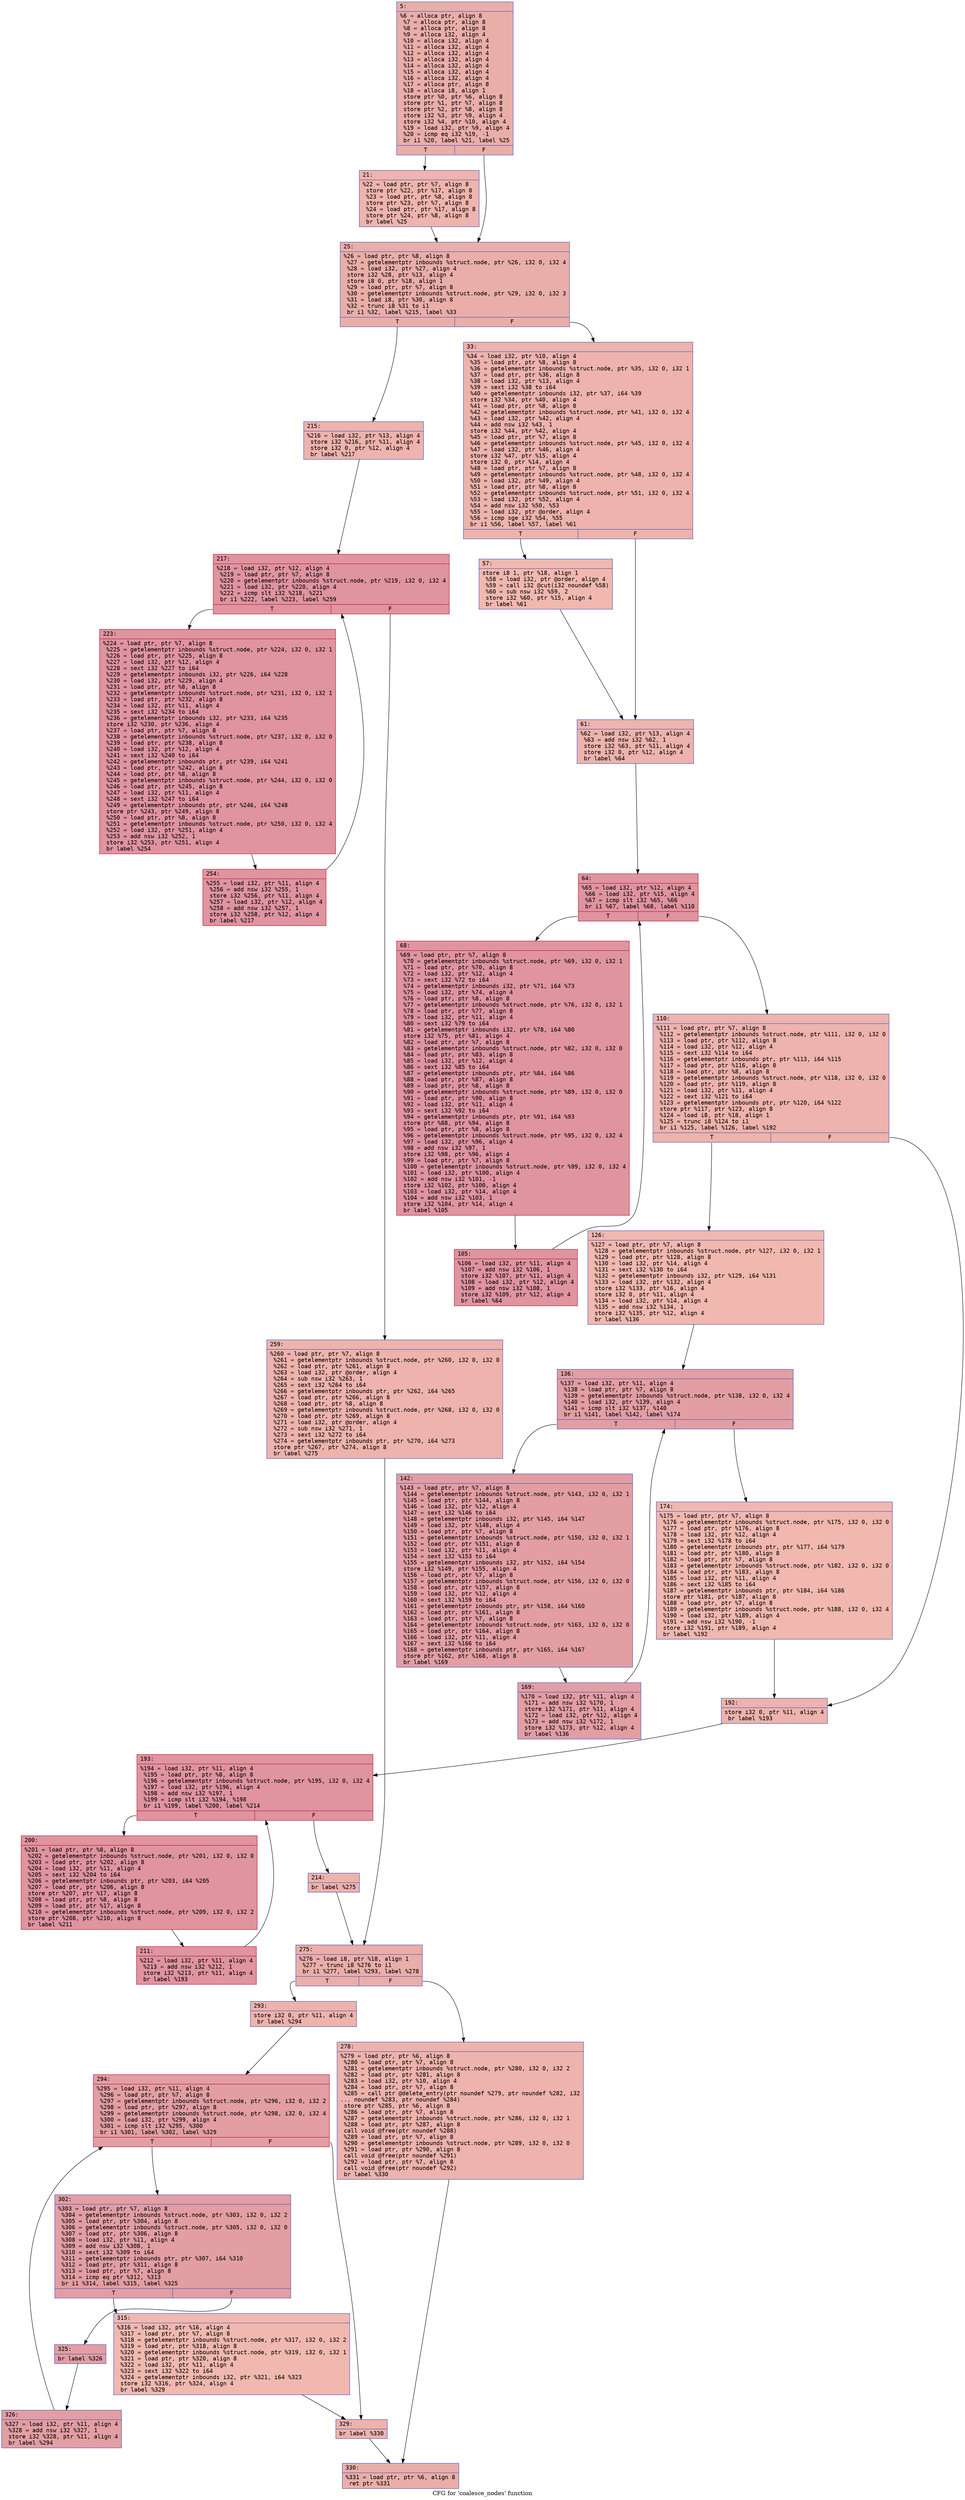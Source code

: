 digraph "CFG for 'coalesce_nodes' function" {
	label="CFG for 'coalesce_nodes' function";

	Node0x600002024730 [shape=record,color="#3d50c3ff", style=filled, fillcolor="#d0473d70" fontname="Courier",label="{5:\l|  %6 = alloca ptr, align 8\l  %7 = alloca ptr, align 8\l  %8 = alloca ptr, align 8\l  %9 = alloca i32, align 4\l  %10 = alloca i32, align 4\l  %11 = alloca i32, align 4\l  %12 = alloca i32, align 4\l  %13 = alloca i32, align 4\l  %14 = alloca i32, align 4\l  %15 = alloca i32, align 4\l  %16 = alloca i32, align 4\l  %17 = alloca ptr, align 8\l  %18 = alloca i8, align 1\l  store ptr %0, ptr %6, align 8\l  store ptr %1, ptr %7, align 8\l  store ptr %2, ptr %8, align 8\l  store i32 %3, ptr %9, align 4\l  store i32 %4, ptr %10, align 4\l  %19 = load i32, ptr %9, align 4\l  %20 = icmp eq i32 %19, -1\l  br i1 %20, label %21, label %25\l|{<s0>T|<s1>F}}"];
	Node0x600002024730:s0 -> Node0x600002024780[tooltip="5 -> 21\nProbability 37.50%" ];
	Node0x600002024730:s1 -> Node0x6000020247d0[tooltip="5 -> 25\nProbability 62.50%" ];
	Node0x600002024780 [shape=record,color="#3d50c3ff", style=filled, fillcolor="#d8564670" fontname="Courier",label="{21:\l|  %22 = load ptr, ptr %7, align 8\l  store ptr %22, ptr %17, align 8\l  %23 = load ptr, ptr %8, align 8\l  store ptr %23, ptr %7, align 8\l  %24 = load ptr, ptr %17, align 8\l  store ptr %24, ptr %8, align 8\l  br label %25\l}"];
	Node0x600002024780 -> Node0x6000020247d0[tooltip="21 -> 25\nProbability 100.00%" ];
	Node0x6000020247d0 [shape=record,color="#3d50c3ff", style=filled, fillcolor="#d0473d70" fontname="Courier",label="{25:\l|  %26 = load ptr, ptr %8, align 8\l  %27 = getelementptr inbounds %struct.node, ptr %26, i32 0, i32 4\l  %28 = load i32, ptr %27, align 4\l  store i32 %28, ptr %13, align 4\l  store i8 0, ptr %18, align 1\l  %29 = load ptr, ptr %7, align 8\l  %30 = getelementptr inbounds %struct.node, ptr %29, i32 0, i32 3\l  %31 = load i8, ptr %30, align 8\l  %32 = trunc i8 %31 to i1\l  br i1 %32, label %215, label %33\l|{<s0>T|<s1>F}}"];
	Node0x6000020247d0:s0 -> Node0x600002024d70[tooltip="25 -> 215\nProbability 50.00%" ];
	Node0x6000020247d0:s1 -> Node0x600002024820[tooltip="25 -> 33\nProbability 50.00%" ];
	Node0x600002024820 [shape=record,color="#3d50c3ff", style=filled, fillcolor="#d6524470" fontname="Courier",label="{33:\l|  %34 = load i32, ptr %10, align 4\l  %35 = load ptr, ptr %8, align 8\l  %36 = getelementptr inbounds %struct.node, ptr %35, i32 0, i32 1\l  %37 = load ptr, ptr %36, align 8\l  %38 = load i32, ptr %13, align 4\l  %39 = sext i32 %38 to i64\l  %40 = getelementptr inbounds i32, ptr %37, i64 %39\l  store i32 %34, ptr %40, align 4\l  %41 = load ptr, ptr %8, align 8\l  %42 = getelementptr inbounds %struct.node, ptr %41, i32 0, i32 4\l  %43 = load i32, ptr %42, align 4\l  %44 = add nsw i32 %43, 1\l  store i32 %44, ptr %42, align 4\l  %45 = load ptr, ptr %7, align 8\l  %46 = getelementptr inbounds %struct.node, ptr %45, i32 0, i32 4\l  %47 = load i32, ptr %46, align 4\l  store i32 %47, ptr %15, align 4\l  store i32 0, ptr %14, align 4\l  %48 = load ptr, ptr %7, align 8\l  %49 = getelementptr inbounds %struct.node, ptr %48, i32 0, i32 4\l  %50 = load i32, ptr %49, align 4\l  %51 = load ptr, ptr %8, align 8\l  %52 = getelementptr inbounds %struct.node, ptr %51, i32 0, i32 4\l  %53 = load i32, ptr %52, align 4\l  %54 = add nsw i32 %50, %53\l  %55 = load i32, ptr @order, align 4\l  %56 = icmp sge i32 %54, %55\l  br i1 %56, label %57, label %61\l|{<s0>T|<s1>F}}"];
	Node0x600002024820:s0 -> Node0x600002024870[tooltip="33 -> 57\nProbability 50.00%" ];
	Node0x600002024820:s1 -> Node0x6000020248c0[tooltip="33 -> 61\nProbability 50.00%" ];
	Node0x600002024870 [shape=record,color="#3d50c3ff", style=filled, fillcolor="#dc5d4a70" fontname="Courier",label="{57:\l|  store i8 1, ptr %18, align 1\l  %58 = load i32, ptr @order, align 4\l  %59 = call i32 @cut(i32 noundef %58)\l  %60 = sub nsw i32 %59, 2\l  store i32 %60, ptr %15, align 4\l  br label %61\l}"];
	Node0x600002024870 -> Node0x6000020248c0[tooltip="57 -> 61\nProbability 100.00%" ];
	Node0x6000020248c0 [shape=record,color="#3d50c3ff", style=filled, fillcolor="#d6524470" fontname="Courier",label="{61:\l|  %62 = load i32, ptr %13, align 4\l  %63 = add nsw i32 %62, 1\l  store i32 %63, ptr %11, align 4\l  store i32 0, ptr %12, align 4\l  br label %64\l}"];
	Node0x6000020248c0 -> Node0x600002024910[tooltip="61 -> 64\nProbability 100.00%" ];
	Node0x600002024910 [shape=record,color="#b70d28ff", style=filled, fillcolor="#b70d2870" fontname="Courier",label="{64:\l|  %65 = load i32, ptr %12, align 4\l  %66 = load i32, ptr %15, align 4\l  %67 = icmp slt i32 %65, %66\l  br i1 %67, label %68, label %110\l|{<s0>T|<s1>F}}"];
	Node0x600002024910:s0 -> Node0x600002024960[tooltip="64 -> 68\nProbability 96.88%" ];
	Node0x600002024910:s1 -> Node0x600002024a00[tooltip="64 -> 110\nProbability 3.12%" ];
	Node0x600002024960 [shape=record,color="#b70d28ff", style=filled, fillcolor="#b70d2870" fontname="Courier",label="{68:\l|  %69 = load ptr, ptr %7, align 8\l  %70 = getelementptr inbounds %struct.node, ptr %69, i32 0, i32 1\l  %71 = load ptr, ptr %70, align 8\l  %72 = load i32, ptr %12, align 4\l  %73 = sext i32 %72 to i64\l  %74 = getelementptr inbounds i32, ptr %71, i64 %73\l  %75 = load i32, ptr %74, align 4\l  %76 = load ptr, ptr %8, align 8\l  %77 = getelementptr inbounds %struct.node, ptr %76, i32 0, i32 1\l  %78 = load ptr, ptr %77, align 8\l  %79 = load i32, ptr %11, align 4\l  %80 = sext i32 %79 to i64\l  %81 = getelementptr inbounds i32, ptr %78, i64 %80\l  store i32 %75, ptr %81, align 4\l  %82 = load ptr, ptr %7, align 8\l  %83 = getelementptr inbounds %struct.node, ptr %82, i32 0, i32 0\l  %84 = load ptr, ptr %83, align 8\l  %85 = load i32, ptr %12, align 4\l  %86 = sext i32 %85 to i64\l  %87 = getelementptr inbounds ptr, ptr %84, i64 %86\l  %88 = load ptr, ptr %87, align 8\l  %89 = load ptr, ptr %8, align 8\l  %90 = getelementptr inbounds %struct.node, ptr %89, i32 0, i32 0\l  %91 = load ptr, ptr %90, align 8\l  %92 = load i32, ptr %11, align 4\l  %93 = sext i32 %92 to i64\l  %94 = getelementptr inbounds ptr, ptr %91, i64 %93\l  store ptr %88, ptr %94, align 8\l  %95 = load ptr, ptr %8, align 8\l  %96 = getelementptr inbounds %struct.node, ptr %95, i32 0, i32 4\l  %97 = load i32, ptr %96, align 4\l  %98 = add nsw i32 %97, 1\l  store i32 %98, ptr %96, align 4\l  %99 = load ptr, ptr %7, align 8\l  %100 = getelementptr inbounds %struct.node, ptr %99, i32 0, i32 4\l  %101 = load i32, ptr %100, align 4\l  %102 = add nsw i32 %101, -1\l  store i32 %102, ptr %100, align 4\l  %103 = load i32, ptr %14, align 4\l  %104 = add nsw i32 %103, 1\l  store i32 %104, ptr %14, align 4\l  br label %105\l}"];
	Node0x600002024960 -> Node0x6000020249b0[tooltip="68 -> 105\nProbability 100.00%" ];
	Node0x6000020249b0 [shape=record,color="#b70d28ff", style=filled, fillcolor="#b70d2870" fontname="Courier",label="{105:\l|  %106 = load i32, ptr %11, align 4\l  %107 = add nsw i32 %106, 1\l  store i32 %107, ptr %11, align 4\l  %108 = load i32, ptr %12, align 4\l  %109 = add nsw i32 %108, 1\l  store i32 %109, ptr %12, align 4\l  br label %64\l}"];
	Node0x6000020249b0 -> Node0x600002024910[tooltip="105 -> 64\nProbability 100.00%" ];
	Node0x600002024a00 [shape=record,color="#3d50c3ff", style=filled, fillcolor="#d6524470" fontname="Courier",label="{110:\l|  %111 = load ptr, ptr %7, align 8\l  %112 = getelementptr inbounds %struct.node, ptr %111, i32 0, i32 0\l  %113 = load ptr, ptr %112, align 8\l  %114 = load i32, ptr %12, align 4\l  %115 = sext i32 %114 to i64\l  %116 = getelementptr inbounds ptr, ptr %113, i64 %115\l  %117 = load ptr, ptr %116, align 8\l  %118 = load ptr, ptr %8, align 8\l  %119 = getelementptr inbounds %struct.node, ptr %118, i32 0, i32 0\l  %120 = load ptr, ptr %119, align 8\l  %121 = load i32, ptr %11, align 4\l  %122 = sext i32 %121 to i64\l  %123 = getelementptr inbounds ptr, ptr %120, i64 %122\l  store ptr %117, ptr %123, align 8\l  %124 = load i8, ptr %18, align 1\l  %125 = trunc i8 %124 to i1\l  br i1 %125, label %126, label %192\l|{<s0>T|<s1>F}}"];
	Node0x600002024a00:s0 -> Node0x600002024a50[tooltip="110 -> 126\nProbability 50.00%" ];
	Node0x600002024a00:s1 -> Node0x600002024be0[tooltip="110 -> 192\nProbability 50.00%" ];
	Node0x600002024a50 [shape=record,color="#3d50c3ff", style=filled, fillcolor="#dc5d4a70" fontname="Courier",label="{126:\l|  %127 = load ptr, ptr %7, align 8\l  %128 = getelementptr inbounds %struct.node, ptr %127, i32 0, i32 1\l  %129 = load ptr, ptr %128, align 8\l  %130 = load i32, ptr %14, align 4\l  %131 = sext i32 %130 to i64\l  %132 = getelementptr inbounds i32, ptr %129, i64 %131\l  %133 = load i32, ptr %132, align 4\l  store i32 %133, ptr %16, align 4\l  store i32 0, ptr %11, align 4\l  %134 = load i32, ptr %14, align 4\l  %135 = add nsw i32 %134, 1\l  store i32 %135, ptr %12, align 4\l  br label %136\l}"];
	Node0x600002024a50 -> Node0x600002024aa0[tooltip="126 -> 136\nProbability 100.00%" ];
	Node0x600002024aa0 [shape=record,color="#3d50c3ff", style=filled, fillcolor="#be242e70" fontname="Courier",label="{136:\l|  %137 = load i32, ptr %11, align 4\l  %138 = load ptr, ptr %7, align 8\l  %139 = getelementptr inbounds %struct.node, ptr %138, i32 0, i32 4\l  %140 = load i32, ptr %139, align 4\l  %141 = icmp slt i32 %137, %140\l  br i1 %141, label %142, label %174\l|{<s0>T|<s1>F}}"];
	Node0x600002024aa0:s0 -> Node0x600002024af0[tooltip="136 -> 142\nProbability 96.88%" ];
	Node0x600002024aa0:s1 -> Node0x600002024b90[tooltip="136 -> 174\nProbability 3.12%" ];
	Node0x600002024af0 [shape=record,color="#3d50c3ff", style=filled, fillcolor="#be242e70" fontname="Courier",label="{142:\l|  %143 = load ptr, ptr %7, align 8\l  %144 = getelementptr inbounds %struct.node, ptr %143, i32 0, i32 1\l  %145 = load ptr, ptr %144, align 8\l  %146 = load i32, ptr %12, align 4\l  %147 = sext i32 %146 to i64\l  %148 = getelementptr inbounds i32, ptr %145, i64 %147\l  %149 = load i32, ptr %148, align 4\l  %150 = load ptr, ptr %7, align 8\l  %151 = getelementptr inbounds %struct.node, ptr %150, i32 0, i32 1\l  %152 = load ptr, ptr %151, align 8\l  %153 = load i32, ptr %11, align 4\l  %154 = sext i32 %153 to i64\l  %155 = getelementptr inbounds i32, ptr %152, i64 %154\l  store i32 %149, ptr %155, align 4\l  %156 = load ptr, ptr %7, align 8\l  %157 = getelementptr inbounds %struct.node, ptr %156, i32 0, i32 0\l  %158 = load ptr, ptr %157, align 8\l  %159 = load i32, ptr %12, align 4\l  %160 = sext i32 %159 to i64\l  %161 = getelementptr inbounds ptr, ptr %158, i64 %160\l  %162 = load ptr, ptr %161, align 8\l  %163 = load ptr, ptr %7, align 8\l  %164 = getelementptr inbounds %struct.node, ptr %163, i32 0, i32 0\l  %165 = load ptr, ptr %164, align 8\l  %166 = load i32, ptr %11, align 4\l  %167 = sext i32 %166 to i64\l  %168 = getelementptr inbounds ptr, ptr %165, i64 %167\l  store ptr %162, ptr %168, align 8\l  br label %169\l}"];
	Node0x600002024af0 -> Node0x600002024b40[tooltip="142 -> 169\nProbability 100.00%" ];
	Node0x600002024b40 [shape=record,color="#3d50c3ff", style=filled, fillcolor="#be242e70" fontname="Courier",label="{169:\l|  %170 = load i32, ptr %11, align 4\l  %171 = add nsw i32 %170, 1\l  store i32 %171, ptr %11, align 4\l  %172 = load i32, ptr %12, align 4\l  %173 = add nsw i32 %172, 1\l  store i32 %173, ptr %12, align 4\l  br label %136\l}"];
	Node0x600002024b40 -> Node0x600002024aa0[tooltip="169 -> 136\nProbability 100.00%" ];
	Node0x600002024b90 [shape=record,color="#3d50c3ff", style=filled, fillcolor="#dc5d4a70" fontname="Courier",label="{174:\l|  %175 = load ptr, ptr %7, align 8\l  %176 = getelementptr inbounds %struct.node, ptr %175, i32 0, i32 0\l  %177 = load ptr, ptr %176, align 8\l  %178 = load i32, ptr %12, align 4\l  %179 = sext i32 %178 to i64\l  %180 = getelementptr inbounds ptr, ptr %177, i64 %179\l  %181 = load ptr, ptr %180, align 8\l  %182 = load ptr, ptr %7, align 8\l  %183 = getelementptr inbounds %struct.node, ptr %182, i32 0, i32 0\l  %184 = load ptr, ptr %183, align 8\l  %185 = load i32, ptr %11, align 4\l  %186 = sext i32 %185 to i64\l  %187 = getelementptr inbounds ptr, ptr %184, i64 %186\l  store ptr %181, ptr %187, align 8\l  %188 = load ptr, ptr %7, align 8\l  %189 = getelementptr inbounds %struct.node, ptr %188, i32 0, i32 4\l  %190 = load i32, ptr %189, align 4\l  %191 = add nsw i32 %190, -1\l  store i32 %191, ptr %189, align 4\l  br label %192\l}"];
	Node0x600002024b90 -> Node0x600002024be0[tooltip="174 -> 192\nProbability 100.00%" ];
	Node0x600002024be0 [shape=record,color="#3d50c3ff", style=filled, fillcolor="#d6524470" fontname="Courier",label="{192:\l|  store i32 0, ptr %11, align 4\l  br label %193\l}"];
	Node0x600002024be0 -> Node0x600002024c30[tooltip="192 -> 193\nProbability 100.00%" ];
	Node0x600002024c30 [shape=record,color="#b70d28ff", style=filled, fillcolor="#b70d2870" fontname="Courier",label="{193:\l|  %194 = load i32, ptr %11, align 4\l  %195 = load ptr, ptr %8, align 8\l  %196 = getelementptr inbounds %struct.node, ptr %195, i32 0, i32 4\l  %197 = load i32, ptr %196, align 4\l  %198 = add nsw i32 %197, 1\l  %199 = icmp slt i32 %194, %198\l  br i1 %199, label %200, label %214\l|{<s0>T|<s1>F}}"];
	Node0x600002024c30:s0 -> Node0x600002024c80[tooltip="193 -> 200\nProbability 96.88%" ];
	Node0x600002024c30:s1 -> Node0x600002024d20[tooltip="193 -> 214\nProbability 3.12%" ];
	Node0x600002024c80 [shape=record,color="#b70d28ff", style=filled, fillcolor="#b70d2870" fontname="Courier",label="{200:\l|  %201 = load ptr, ptr %8, align 8\l  %202 = getelementptr inbounds %struct.node, ptr %201, i32 0, i32 0\l  %203 = load ptr, ptr %202, align 8\l  %204 = load i32, ptr %11, align 4\l  %205 = sext i32 %204 to i64\l  %206 = getelementptr inbounds ptr, ptr %203, i64 %205\l  %207 = load ptr, ptr %206, align 8\l  store ptr %207, ptr %17, align 8\l  %208 = load ptr, ptr %8, align 8\l  %209 = load ptr, ptr %17, align 8\l  %210 = getelementptr inbounds %struct.node, ptr %209, i32 0, i32 2\l  store ptr %208, ptr %210, align 8\l  br label %211\l}"];
	Node0x600002024c80 -> Node0x600002024cd0[tooltip="200 -> 211\nProbability 100.00%" ];
	Node0x600002024cd0 [shape=record,color="#b70d28ff", style=filled, fillcolor="#b70d2870" fontname="Courier",label="{211:\l|  %212 = load i32, ptr %11, align 4\l  %213 = add nsw i32 %212, 1\l  store i32 %213, ptr %11, align 4\l  br label %193\l}"];
	Node0x600002024cd0 -> Node0x600002024c30[tooltip="211 -> 193\nProbability 100.00%" ];
	Node0x600002024d20 [shape=record,color="#3d50c3ff", style=filled, fillcolor="#d6524470" fontname="Courier",label="{214:\l|  br label %275\l}"];
	Node0x600002024d20 -> Node0x600002024f00[tooltip="214 -> 275\nProbability 100.00%" ];
	Node0x600002024d70 [shape=record,color="#3d50c3ff", style=filled, fillcolor="#d6524470" fontname="Courier",label="{215:\l|  %216 = load i32, ptr %13, align 4\l  store i32 %216, ptr %11, align 4\l  store i32 0, ptr %12, align 4\l  br label %217\l}"];
	Node0x600002024d70 -> Node0x600002024dc0[tooltip="215 -> 217\nProbability 100.00%" ];
	Node0x600002024dc0 [shape=record,color="#b70d28ff", style=filled, fillcolor="#b70d2870" fontname="Courier",label="{217:\l|  %218 = load i32, ptr %12, align 4\l  %219 = load ptr, ptr %7, align 8\l  %220 = getelementptr inbounds %struct.node, ptr %219, i32 0, i32 4\l  %221 = load i32, ptr %220, align 4\l  %222 = icmp slt i32 %218, %221\l  br i1 %222, label %223, label %259\l|{<s0>T|<s1>F}}"];
	Node0x600002024dc0:s0 -> Node0x600002024e10[tooltip="217 -> 223\nProbability 96.88%" ];
	Node0x600002024dc0:s1 -> Node0x600002024eb0[tooltip="217 -> 259\nProbability 3.12%" ];
	Node0x600002024e10 [shape=record,color="#b70d28ff", style=filled, fillcolor="#b70d2870" fontname="Courier",label="{223:\l|  %224 = load ptr, ptr %7, align 8\l  %225 = getelementptr inbounds %struct.node, ptr %224, i32 0, i32 1\l  %226 = load ptr, ptr %225, align 8\l  %227 = load i32, ptr %12, align 4\l  %228 = sext i32 %227 to i64\l  %229 = getelementptr inbounds i32, ptr %226, i64 %228\l  %230 = load i32, ptr %229, align 4\l  %231 = load ptr, ptr %8, align 8\l  %232 = getelementptr inbounds %struct.node, ptr %231, i32 0, i32 1\l  %233 = load ptr, ptr %232, align 8\l  %234 = load i32, ptr %11, align 4\l  %235 = sext i32 %234 to i64\l  %236 = getelementptr inbounds i32, ptr %233, i64 %235\l  store i32 %230, ptr %236, align 4\l  %237 = load ptr, ptr %7, align 8\l  %238 = getelementptr inbounds %struct.node, ptr %237, i32 0, i32 0\l  %239 = load ptr, ptr %238, align 8\l  %240 = load i32, ptr %12, align 4\l  %241 = sext i32 %240 to i64\l  %242 = getelementptr inbounds ptr, ptr %239, i64 %241\l  %243 = load ptr, ptr %242, align 8\l  %244 = load ptr, ptr %8, align 8\l  %245 = getelementptr inbounds %struct.node, ptr %244, i32 0, i32 0\l  %246 = load ptr, ptr %245, align 8\l  %247 = load i32, ptr %11, align 4\l  %248 = sext i32 %247 to i64\l  %249 = getelementptr inbounds ptr, ptr %246, i64 %248\l  store ptr %243, ptr %249, align 8\l  %250 = load ptr, ptr %8, align 8\l  %251 = getelementptr inbounds %struct.node, ptr %250, i32 0, i32 4\l  %252 = load i32, ptr %251, align 4\l  %253 = add nsw i32 %252, 1\l  store i32 %253, ptr %251, align 4\l  br label %254\l}"];
	Node0x600002024e10 -> Node0x600002024e60[tooltip="223 -> 254\nProbability 100.00%" ];
	Node0x600002024e60 [shape=record,color="#b70d28ff", style=filled, fillcolor="#b70d2870" fontname="Courier",label="{254:\l|  %255 = load i32, ptr %11, align 4\l  %256 = add nsw i32 %255, 1\l  store i32 %256, ptr %11, align 4\l  %257 = load i32, ptr %12, align 4\l  %258 = add nsw i32 %257, 1\l  store i32 %258, ptr %12, align 4\l  br label %217\l}"];
	Node0x600002024e60 -> Node0x600002024dc0[tooltip="254 -> 217\nProbability 100.00%" ];
	Node0x600002024eb0 [shape=record,color="#3d50c3ff", style=filled, fillcolor="#d6524470" fontname="Courier",label="{259:\l|  %260 = load ptr, ptr %7, align 8\l  %261 = getelementptr inbounds %struct.node, ptr %260, i32 0, i32 0\l  %262 = load ptr, ptr %261, align 8\l  %263 = load i32, ptr @order, align 4\l  %264 = sub nsw i32 %263, 1\l  %265 = sext i32 %264 to i64\l  %266 = getelementptr inbounds ptr, ptr %262, i64 %265\l  %267 = load ptr, ptr %266, align 8\l  %268 = load ptr, ptr %8, align 8\l  %269 = getelementptr inbounds %struct.node, ptr %268, i32 0, i32 0\l  %270 = load ptr, ptr %269, align 8\l  %271 = load i32, ptr @order, align 4\l  %272 = sub nsw i32 %271, 1\l  %273 = sext i32 %272 to i64\l  %274 = getelementptr inbounds ptr, ptr %270, i64 %273\l  store ptr %267, ptr %274, align 8\l  br label %275\l}"];
	Node0x600002024eb0 -> Node0x600002024f00[tooltip="259 -> 275\nProbability 100.00%" ];
	Node0x600002024f00 [shape=record,color="#3d50c3ff", style=filled, fillcolor="#d0473d70" fontname="Courier",label="{275:\l|  %276 = load i8, ptr %18, align 1\l  %277 = trunc i8 %276 to i1\l  br i1 %277, label %293, label %278\l|{<s0>T|<s1>F}}"];
	Node0x600002024f00:s0 -> Node0x600002024fa0[tooltip="275 -> 293\nProbability 50.00%" ];
	Node0x600002024f00:s1 -> Node0x600002024f50[tooltip="275 -> 278\nProbability 50.00%" ];
	Node0x600002024f50 [shape=record,color="#3d50c3ff", style=filled, fillcolor="#d6524470" fontname="Courier",label="{278:\l|  %279 = load ptr, ptr %6, align 8\l  %280 = load ptr, ptr %7, align 8\l  %281 = getelementptr inbounds %struct.node, ptr %280, i32 0, i32 2\l  %282 = load ptr, ptr %281, align 8\l  %283 = load i32, ptr %10, align 4\l  %284 = load ptr, ptr %7, align 8\l  %285 = call ptr @delete_entry(ptr noundef %279, ptr noundef %282, i32\l... noundef %283, ptr noundef %284)\l  store ptr %285, ptr %6, align 8\l  %286 = load ptr, ptr %7, align 8\l  %287 = getelementptr inbounds %struct.node, ptr %286, i32 0, i32 1\l  %288 = load ptr, ptr %287, align 8\l  call void @free(ptr noundef %288)\l  %289 = load ptr, ptr %7, align 8\l  %290 = getelementptr inbounds %struct.node, ptr %289, i32 0, i32 0\l  %291 = load ptr, ptr %290, align 8\l  call void @free(ptr noundef %291)\l  %292 = load ptr, ptr %7, align 8\l  call void @free(ptr noundef %292)\l  br label %330\l}"];
	Node0x600002024f50 -> Node0x6000020251d0[tooltip="278 -> 330\nProbability 100.00%" ];
	Node0x600002024fa0 [shape=record,color="#3d50c3ff", style=filled, fillcolor="#d6524470" fontname="Courier",label="{293:\l|  store i32 0, ptr %11, align 4\l  br label %294\l}"];
	Node0x600002024fa0 -> Node0x600002024ff0[tooltip="293 -> 294\nProbability 100.00%" ];
	Node0x600002024ff0 [shape=record,color="#b70d28ff", style=filled, fillcolor="#be242e70" fontname="Courier",label="{294:\l|  %295 = load i32, ptr %11, align 4\l  %296 = load ptr, ptr %7, align 8\l  %297 = getelementptr inbounds %struct.node, ptr %296, i32 0, i32 2\l  %298 = load ptr, ptr %297, align 8\l  %299 = getelementptr inbounds %struct.node, ptr %298, i32 0, i32 4\l  %300 = load i32, ptr %299, align 4\l  %301 = icmp slt i32 %295, %300\l  br i1 %301, label %302, label %329\l|{<s0>T|<s1>F}}"];
	Node0x600002024ff0:s0 -> Node0x600002025040[tooltip="294 -> 302\nProbability 96.88%" ];
	Node0x600002024ff0:s1 -> Node0x600002025180[tooltip="294 -> 329\nProbability 3.12%" ];
	Node0x600002025040 [shape=record,color="#3d50c3ff", style=filled, fillcolor="#be242e70" fontname="Courier",label="{302:\l|  %303 = load ptr, ptr %7, align 8\l  %304 = getelementptr inbounds %struct.node, ptr %303, i32 0, i32 2\l  %305 = load ptr, ptr %304, align 8\l  %306 = getelementptr inbounds %struct.node, ptr %305, i32 0, i32 0\l  %307 = load ptr, ptr %306, align 8\l  %308 = load i32, ptr %11, align 4\l  %309 = add nsw i32 %308, 1\l  %310 = sext i32 %309 to i64\l  %311 = getelementptr inbounds ptr, ptr %307, i64 %310\l  %312 = load ptr, ptr %311, align 8\l  %313 = load ptr, ptr %7, align 8\l  %314 = icmp eq ptr %312, %313\l  br i1 %314, label %315, label %325\l|{<s0>T|<s1>F}}"];
	Node0x600002025040:s0 -> Node0x600002025090[tooltip="302 -> 315\nProbability 3.12%" ];
	Node0x600002025040:s1 -> Node0x6000020250e0[tooltip="302 -> 325\nProbability 96.88%" ];
	Node0x600002025090 [shape=record,color="#3d50c3ff", style=filled, fillcolor="#dc5d4a70" fontname="Courier",label="{315:\l|  %316 = load i32, ptr %16, align 4\l  %317 = load ptr, ptr %7, align 8\l  %318 = getelementptr inbounds %struct.node, ptr %317, i32 0, i32 2\l  %319 = load ptr, ptr %318, align 8\l  %320 = getelementptr inbounds %struct.node, ptr %319, i32 0, i32 1\l  %321 = load ptr, ptr %320, align 8\l  %322 = load i32, ptr %11, align 4\l  %323 = sext i32 %322 to i64\l  %324 = getelementptr inbounds i32, ptr %321, i64 %323\l  store i32 %316, ptr %324, align 4\l  br label %329\l}"];
	Node0x600002025090 -> Node0x600002025180[tooltip="315 -> 329\nProbability 100.00%" ];
	Node0x6000020250e0 [shape=record,color="#3d50c3ff", style=filled, fillcolor="#be242e70" fontname="Courier",label="{325:\l|  br label %326\l}"];
	Node0x6000020250e0 -> Node0x600002025130[tooltip="325 -> 326\nProbability 100.00%" ];
	Node0x600002025130 [shape=record,color="#3d50c3ff", style=filled, fillcolor="#be242e70" fontname="Courier",label="{326:\l|  %327 = load i32, ptr %11, align 4\l  %328 = add nsw i32 %327, 1\l  store i32 %328, ptr %11, align 4\l  br label %294\l}"];
	Node0x600002025130 -> Node0x600002024ff0[tooltip="326 -> 294\nProbability 100.00%" ];
	Node0x600002025180 [shape=record,color="#3d50c3ff", style=filled, fillcolor="#d6524470" fontname="Courier",label="{329:\l|  br label %330\l}"];
	Node0x600002025180 -> Node0x6000020251d0[tooltip="329 -> 330\nProbability 100.00%" ];
	Node0x6000020251d0 [shape=record,color="#3d50c3ff", style=filled, fillcolor="#d0473d70" fontname="Courier",label="{330:\l|  %331 = load ptr, ptr %6, align 8\l  ret ptr %331\l}"];
}
